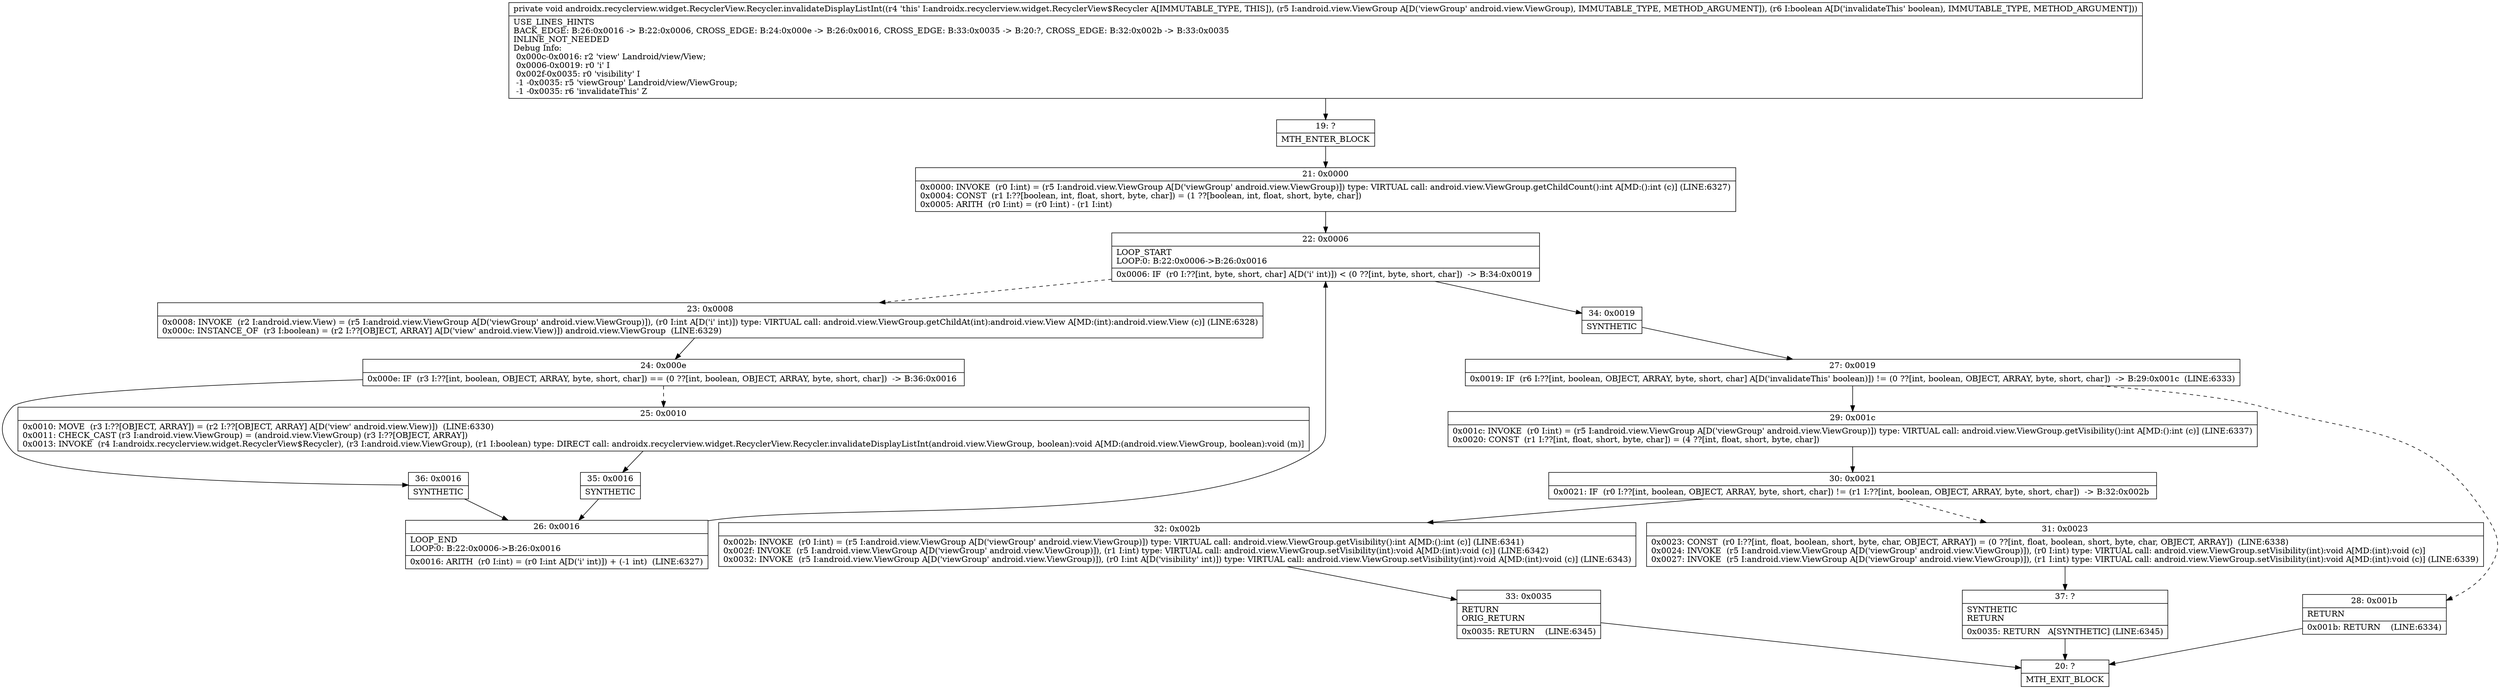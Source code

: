 digraph "CFG forandroidx.recyclerview.widget.RecyclerView.Recycler.invalidateDisplayListInt(Landroid\/view\/ViewGroup;Z)V" {
Node_19 [shape=record,label="{19\:\ ?|MTH_ENTER_BLOCK\l}"];
Node_21 [shape=record,label="{21\:\ 0x0000|0x0000: INVOKE  (r0 I:int) = (r5 I:android.view.ViewGroup A[D('viewGroup' android.view.ViewGroup)]) type: VIRTUAL call: android.view.ViewGroup.getChildCount():int A[MD:():int (c)] (LINE:6327)\l0x0004: CONST  (r1 I:??[boolean, int, float, short, byte, char]) = (1 ??[boolean, int, float, short, byte, char]) \l0x0005: ARITH  (r0 I:int) = (r0 I:int) \- (r1 I:int) \l}"];
Node_22 [shape=record,label="{22\:\ 0x0006|LOOP_START\lLOOP:0: B:22:0x0006\-\>B:26:0x0016\l|0x0006: IF  (r0 I:??[int, byte, short, char] A[D('i' int)]) \< (0 ??[int, byte, short, char])  \-\> B:34:0x0019 \l}"];
Node_23 [shape=record,label="{23\:\ 0x0008|0x0008: INVOKE  (r2 I:android.view.View) = (r5 I:android.view.ViewGroup A[D('viewGroup' android.view.ViewGroup)]), (r0 I:int A[D('i' int)]) type: VIRTUAL call: android.view.ViewGroup.getChildAt(int):android.view.View A[MD:(int):android.view.View (c)] (LINE:6328)\l0x000c: INSTANCE_OF  (r3 I:boolean) = (r2 I:??[OBJECT, ARRAY] A[D('view' android.view.View)]) android.view.ViewGroup  (LINE:6329)\l}"];
Node_24 [shape=record,label="{24\:\ 0x000e|0x000e: IF  (r3 I:??[int, boolean, OBJECT, ARRAY, byte, short, char]) == (0 ??[int, boolean, OBJECT, ARRAY, byte, short, char])  \-\> B:36:0x0016 \l}"];
Node_25 [shape=record,label="{25\:\ 0x0010|0x0010: MOVE  (r3 I:??[OBJECT, ARRAY]) = (r2 I:??[OBJECT, ARRAY] A[D('view' android.view.View)])  (LINE:6330)\l0x0011: CHECK_CAST (r3 I:android.view.ViewGroup) = (android.view.ViewGroup) (r3 I:??[OBJECT, ARRAY]) \l0x0013: INVOKE  (r4 I:androidx.recyclerview.widget.RecyclerView$Recycler), (r3 I:android.view.ViewGroup), (r1 I:boolean) type: DIRECT call: androidx.recyclerview.widget.RecyclerView.Recycler.invalidateDisplayListInt(android.view.ViewGroup, boolean):void A[MD:(android.view.ViewGroup, boolean):void (m)]\l}"];
Node_35 [shape=record,label="{35\:\ 0x0016|SYNTHETIC\l}"];
Node_26 [shape=record,label="{26\:\ 0x0016|LOOP_END\lLOOP:0: B:22:0x0006\-\>B:26:0x0016\l|0x0016: ARITH  (r0 I:int) = (r0 I:int A[D('i' int)]) + (\-1 int)  (LINE:6327)\l}"];
Node_36 [shape=record,label="{36\:\ 0x0016|SYNTHETIC\l}"];
Node_34 [shape=record,label="{34\:\ 0x0019|SYNTHETIC\l}"];
Node_27 [shape=record,label="{27\:\ 0x0019|0x0019: IF  (r6 I:??[int, boolean, OBJECT, ARRAY, byte, short, char] A[D('invalidateThis' boolean)]) != (0 ??[int, boolean, OBJECT, ARRAY, byte, short, char])  \-\> B:29:0x001c  (LINE:6333)\l}"];
Node_28 [shape=record,label="{28\:\ 0x001b|RETURN\l|0x001b: RETURN    (LINE:6334)\l}"];
Node_20 [shape=record,label="{20\:\ ?|MTH_EXIT_BLOCK\l}"];
Node_29 [shape=record,label="{29\:\ 0x001c|0x001c: INVOKE  (r0 I:int) = (r5 I:android.view.ViewGroup A[D('viewGroup' android.view.ViewGroup)]) type: VIRTUAL call: android.view.ViewGroup.getVisibility():int A[MD:():int (c)] (LINE:6337)\l0x0020: CONST  (r1 I:??[int, float, short, byte, char]) = (4 ??[int, float, short, byte, char]) \l}"];
Node_30 [shape=record,label="{30\:\ 0x0021|0x0021: IF  (r0 I:??[int, boolean, OBJECT, ARRAY, byte, short, char]) != (r1 I:??[int, boolean, OBJECT, ARRAY, byte, short, char])  \-\> B:32:0x002b \l}"];
Node_31 [shape=record,label="{31\:\ 0x0023|0x0023: CONST  (r0 I:??[int, float, boolean, short, byte, char, OBJECT, ARRAY]) = (0 ??[int, float, boolean, short, byte, char, OBJECT, ARRAY])  (LINE:6338)\l0x0024: INVOKE  (r5 I:android.view.ViewGroup A[D('viewGroup' android.view.ViewGroup)]), (r0 I:int) type: VIRTUAL call: android.view.ViewGroup.setVisibility(int):void A[MD:(int):void (c)]\l0x0027: INVOKE  (r5 I:android.view.ViewGroup A[D('viewGroup' android.view.ViewGroup)]), (r1 I:int) type: VIRTUAL call: android.view.ViewGroup.setVisibility(int):void A[MD:(int):void (c)] (LINE:6339)\l}"];
Node_37 [shape=record,label="{37\:\ ?|SYNTHETIC\lRETURN\l|0x0035: RETURN   A[SYNTHETIC] (LINE:6345)\l}"];
Node_32 [shape=record,label="{32\:\ 0x002b|0x002b: INVOKE  (r0 I:int) = (r5 I:android.view.ViewGroup A[D('viewGroup' android.view.ViewGroup)]) type: VIRTUAL call: android.view.ViewGroup.getVisibility():int A[MD:():int (c)] (LINE:6341)\l0x002f: INVOKE  (r5 I:android.view.ViewGroup A[D('viewGroup' android.view.ViewGroup)]), (r1 I:int) type: VIRTUAL call: android.view.ViewGroup.setVisibility(int):void A[MD:(int):void (c)] (LINE:6342)\l0x0032: INVOKE  (r5 I:android.view.ViewGroup A[D('viewGroup' android.view.ViewGroup)]), (r0 I:int A[D('visibility' int)]) type: VIRTUAL call: android.view.ViewGroup.setVisibility(int):void A[MD:(int):void (c)] (LINE:6343)\l}"];
Node_33 [shape=record,label="{33\:\ 0x0035|RETURN\lORIG_RETURN\l|0x0035: RETURN    (LINE:6345)\l}"];
MethodNode[shape=record,label="{private void androidx.recyclerview.widget.RecyclerView.Recycler.invalidateDisplayListInt((r4 'this' I:androidx.recyclerview.widget.RecyclerView$Recycler A[IMMUTABLE_TYPE, THIS]), (r5 I:android.view.ViewGroup A[D('viewGroup' android.view.ViewGroup), IMMUTABLE_TYPE, METHOD_ARGUMENT]), (r6 I:boolean A[D('invalidateThis' boolean), IMMUTABLE_TYPE, METHOD_ARGUMENT]))  | USE_LINES_HINTS\lBACK_EDGE: B:26:0x0016 \-\> B:22:0x0006, CROSS_EDGE: B:24:0x000e \-\> B:26:0x0016, CROSS_EDGE: B:33:0x0035 \-\> B:20:?, CROSS_EDGE: B:32:0x002b \-\> B:33:0x0035\lINLINE_NOT_NEEDED\lDebug Info:\l  0x000c\-0x0016: r2 'view' Landroid\/view\/View;\l  0x0006\-0x0019: r0 'i' I\l  0x002f\-0x0035: r0 'visibility' I\l  \-1 \-0x0035: r5 'viewGroup' Landroid\/view\/ViewGroup;\l  \-1 \-0x0035: r6 'invalidateThis' Z\l}"];
MethodNode -> Node_19;Node_19 -> Node_21;
Node_21 -> Node_22;
Node_22 -> Node_23[style=dashed];
Node_22 -> Node_34;
Node_23 -> Node_24;
Node_24 -> Node_25[style=dashed];
Node_24 -> Node_36;
Node_25 -> Node_35;
Node_35 -> Node_26;
Node_26 -> Node_22;
Node_36 -> Node_26;
Node_34 -> Node_27;
Node_27 -> Node_28[style=dashed];
Node_27 -> Node_29;
Node_28 -> Node_20;
Node_29 -> Node_30;
Node_30 -> Node_31[style=dashed];
Node_30 -> Node_32;
Node_31 -> Node_37;
Node_37 -> Node_20;
Node_32 -> Node_33;
Node_33 -> Node_20;
}

